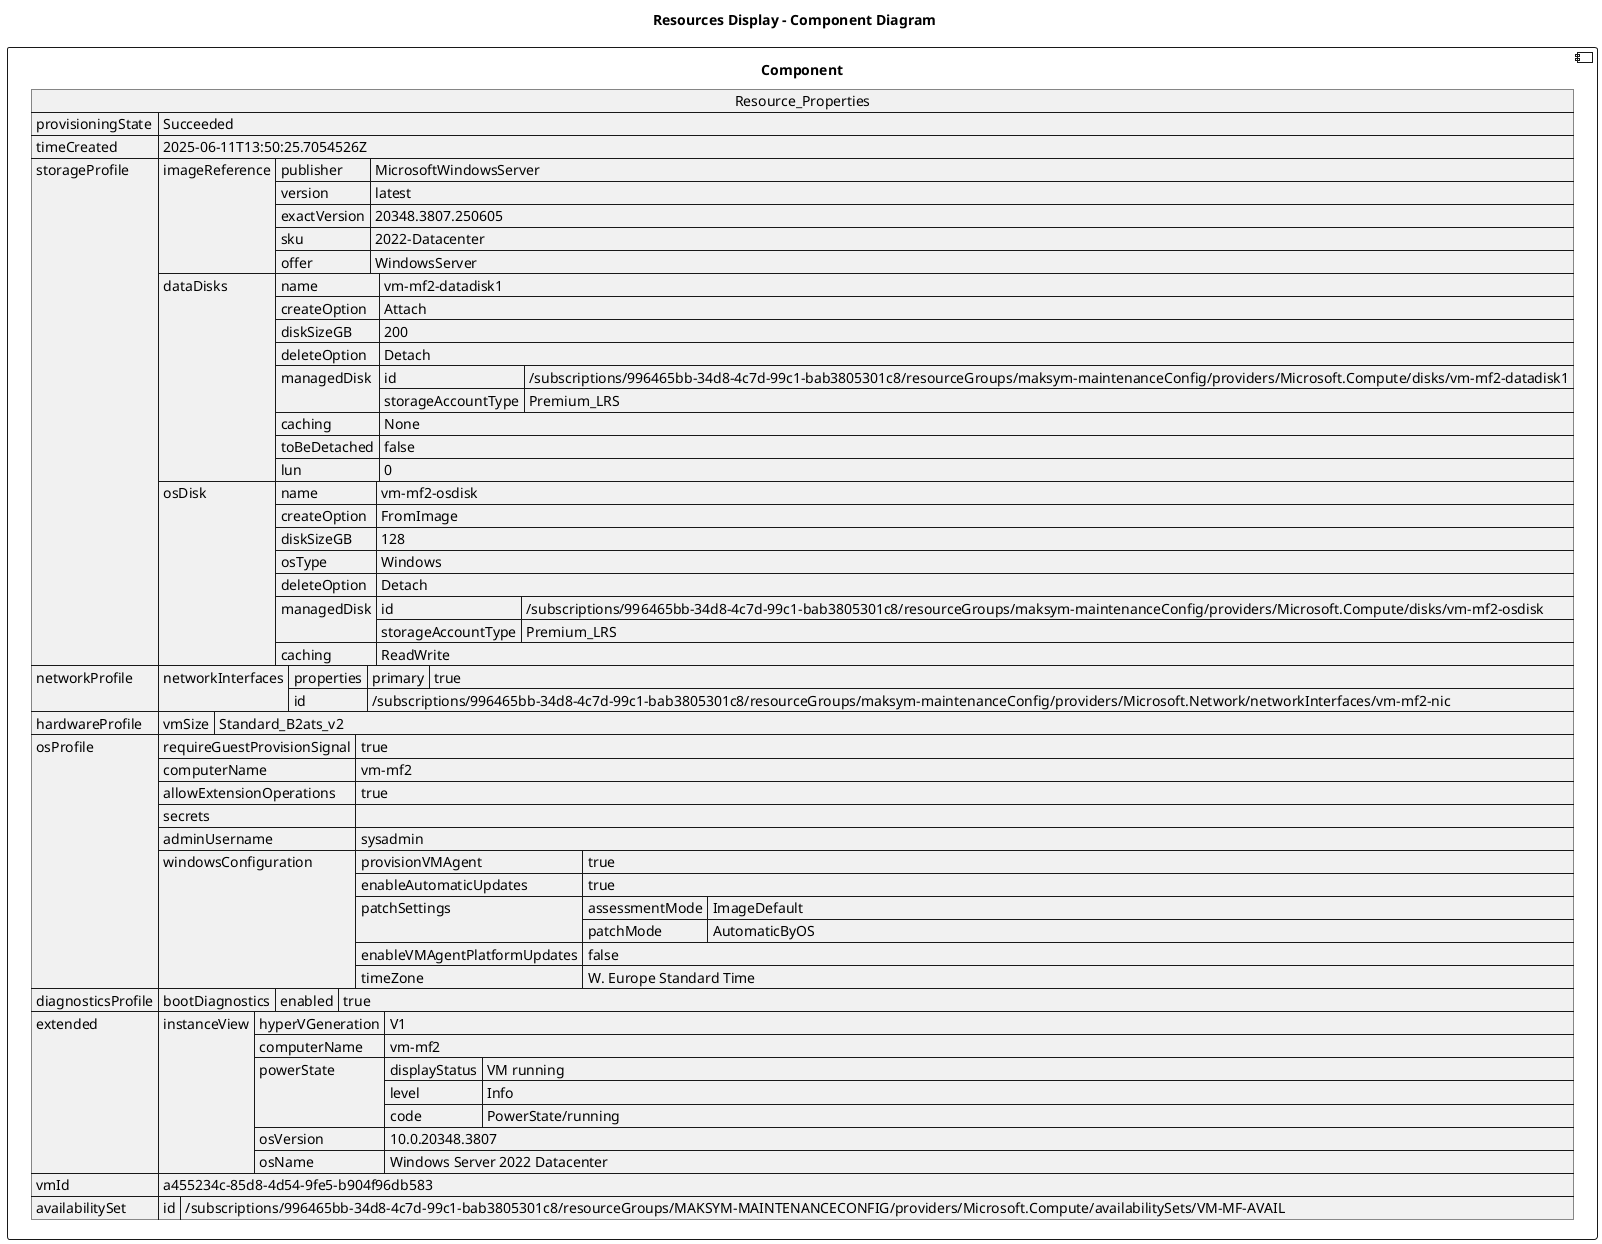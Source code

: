 @startuml

title Resources Display - Component Diagram

component Component {

json  Resource_Properties {
  "provisioningState": "Succeeded",
  "timeCreated": "2025-06-11T13:50:25.7054526Z",
  "storageProfile": {
    "imageReference": {
      "publisher": "MicrosoftWindowsServer",
      "version": "latest",
      "exactVersion": "20348.3807.250605",
      "sku": "2022-Datacenter",
      "offer": "WindowsServer"
    },
    "dataDisks": [
      {
        "name": "vm-mf2-datadisk1",
        "createOption": "Attach",
        "diskSizeGB": 200,
        "deleteOption": "Detach",
        "managedDisk": {
          "id": "/subscriptions/996465bb-34d8-4c7d-99c1-bab3805301c8/resourceGroups/maksym-maintenanceConfig/providers/Microsoft.Compute/disks/vm-mf2-datadisk1",
          "storageAccountType": "Premium_LRS"
        },
        "caching": "None",
        "toBeDetached": false,
        "lun": 0
      }
    ],
    "osDisk": {
      "name": "vm-mf2-osdisk",
      "createOption": "FromImage",
      "diskSizeGB": 128,
      "osType": "Windows",
      "deleteOption": "Detach",
      "managedDisk": {
        "id": "/subscriptions/996465bb-34d8-4c7d-99c1-bab3805301c8/resourceGroups/maksym-maintenanceConfig/providers/Microsoft.Compute/disks/vm-mf2-osdisk",
        "storageAccountType": "Premium_LRS"
      },
      "caching": "ReadWrite"
    }
  },
  "networkProfile": {
    "networkInterfaces": [
      {
        "properties": {
          "primary": true
        },
        "id": "/subscriptions/996465bb-34d8-4c7d-99c1-bab3805301c8/resourceGroups/maksym-maintenanceConfig/providers/Microsoft.Network/networkInterfaces/vm-mf2-nic"
      }
    ]
  },
  "hardwareProfile": {
    "vmSize": "Standard_B2ats_v2"
  },
  "osProfile": {
    "requireGuestProvisionSignal": true,
    "computerName": "vm-mf2",
    "allowExtensionOperations": true,
    "secrets": [],
    "adminUsername": "sysadmin",
    "windowsConfiguration": {
      "provisionVMAgent": true,
      "enableAutomaticUpdates": true,
      "patchSettings": {
        "assessmentMode": "ImageDefault",
        "patchMode": "AutomaticByOS"
      },
      "enableVMAgentPlatformUpdates": false,
      "timeZone": "W. Europe Standard Time"
    }
  },
  "diagnosticsProfile": {
    "bootDiagnostics": {
      "enabled": true
    }
  },
  "extended": {
    "instanceView": {
      "hyperVGeneration": "V1",
      "computerName": "vm-mf2",
      "powerState": {
        "displayStatus": "VM running",
        "level": "Info",
        "code": "PowerState/running"
      },
      "osVersion": "10.0.20348.3807",
      "osName": "Windows Server 2022 Datacenter"
    }
  },
  "vmId": "a455234c-85d8-4d54-9fe5-b904f96db583",
  "availabilitySet": {
    "id": "/subscriptions/996465bb-34d8-4c7d-99c1-bab3805301c8/resourceGroups/MAKSYM-MAINTENANCECONFIG/providers/Microsoft.Compute/availabilitySets/VM-MF-AVAIL"
  }
}
}
@enduml
